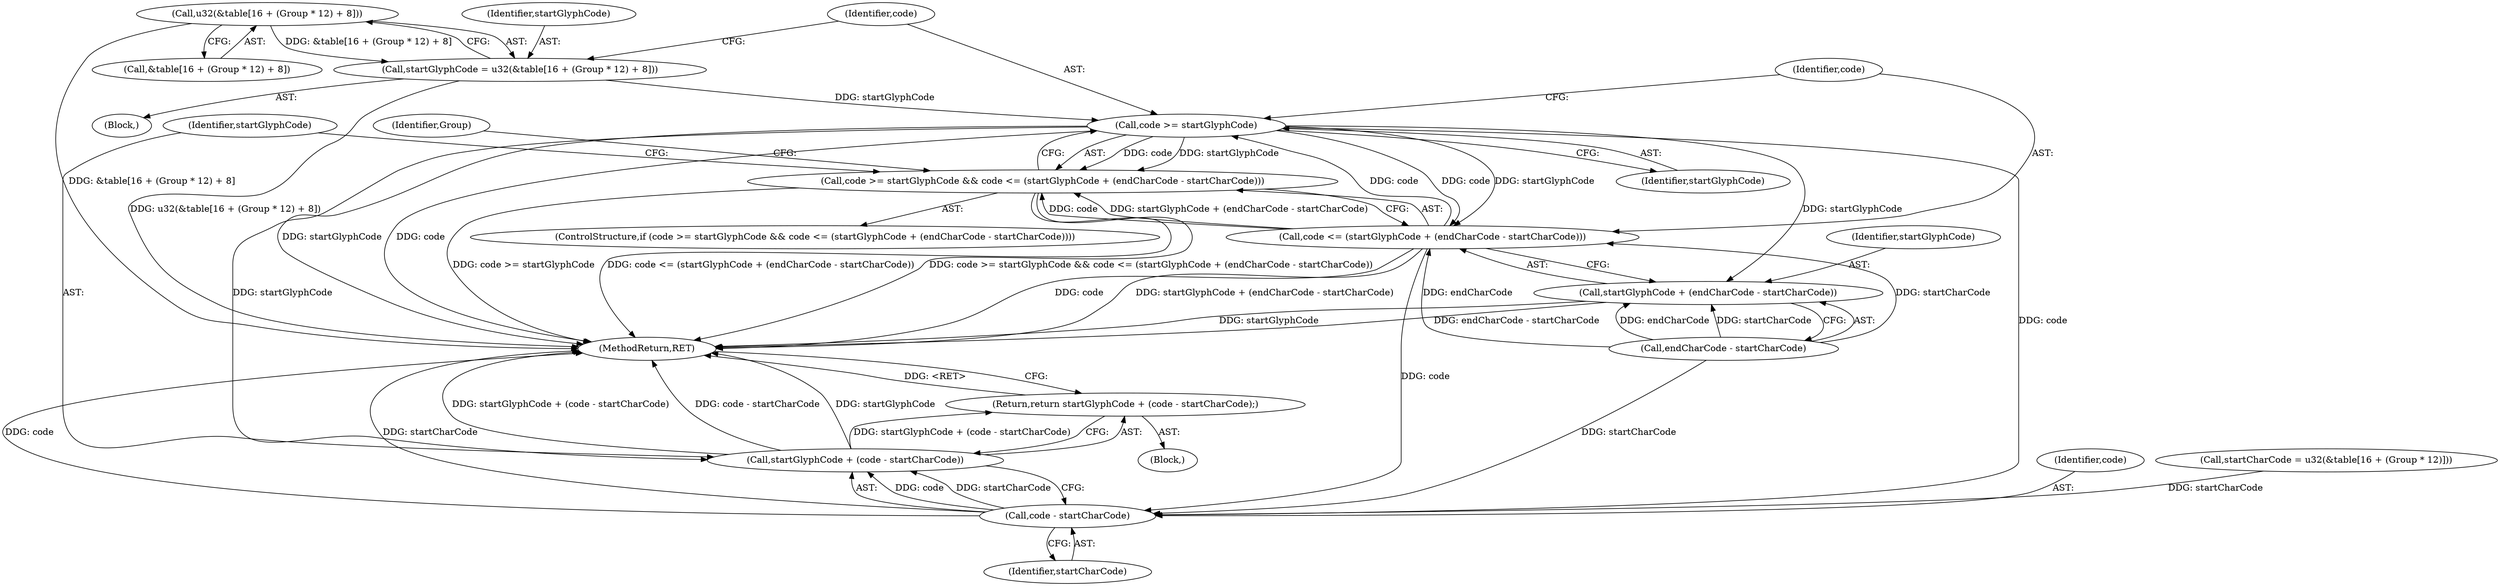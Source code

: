 digraph "0_ghostscript_961b10cdd71403072fb99401a45f3bef6ce53626@array" {
"1000837" [label="(Call,u32(&table[16 + (Group * 12) + 8]))"];
"1000835" [label="(Call,startGlyphCode = u32(&table[16 + (Group * 12) + 8]))"];
"1000850" [label="(Call,code >= startGlyphCode)"];
"1000849" [label="(Call,code >= startGlyphCode && code <= (startGlyphCode + (endCharCode - startCharCode)))"];
"1000853" [label="(Call,code <= (startGlyphCode + (endCharCode - startCharCode)))"];
"1000864" [label="(Call,code - startCharCode)"];
"1000862" [label="(Call,startGlyphCode + (code - startCharCode))"];
"1000861" [label="(Return,return startGlyphCode + (code - startCharCode);)"];
"1000855" [label="(Call,startGlyphCode + (endCharCode - startCharCode))"];
"1000854" [label="(Identifier,code)"];
"1000835" [label="(Call,startGlyphCode = u32(&table[16 + (Group * 12) + 8]))"];
"1000848" [label="(ControlStructure,if (code >= startGlyphCode && code <= (startGlyphCode + (endCharCode - startCharCode))))"];
"1000878" [label="(MethodReturn,RET)"];
"1000863" [label="(Identifier,startGlyphCode)"];
"1000836" [label="(Identifier,startGlyphCode)"];
"1000838" [label="(Call,&table[16 + (Group * 12) + 8])"];
"1000852" [label="(Identifier,startGlyphCode)"];
"1000849" [label="(Call,code >= startGlyphCode && code <= (startGlyphCode + (endCharCode - startCharCode)))"];
"1000864" [label="(Call,code - startCharCode)"];
"1000807" [label="(Block,)"];
"1000851" [label="(Identifier,code)"];
"1000862" [label="(Call,startGlyphCode + (code - startCharCode))"];
"1000850" [label="(Call,code >= startGlyphCode)"];
"1000837" [label="(Call,u32(&table[16 + (Group * 12) + 8]))"];
"1000853" [label="(Call,code <= (startGlyphCode + (endCharCode - startCharCode)))"];
"1000860" [label="(Block,)"];
"1000806" [label="(Identifier,Group)"];
"1000856" [label="(Identifier,startGlyphCode)"];
"1000865" [label="(Identifier,code)"];
"1000861" [label="(Return,return startGlyphCode + (code - startCharCode);)"];
"1000855" [label="(Call,startGlyphCode + (endCharCode - startCharCode))"];
"1000809" [label="(Call,startCharCode = u32(&table[16 + (Group * 12)]))"];
"1000866" [label="(Identifier,startCharCode)"];
"1000857" [label="(Call,endCharCode - startCharCode)"];
"1000837" -> "1000835"  [label="AST: "];
"1000837" -> "1000838"  [label="CFG: "];
"1000838" -> "1000837"  [label="AST: "];
"1000835" -> "1000837"  [label="CFG: "];
"1000837" -> "1000878"  [label="DDG: &table[16 + (Group * 12) + 8]"];
"1000837" -> "1000835"  [label="DDG: &table[16 + (Group * 12) + 8]"];
"1000835" -> "1000807"  [label="AST: "];
"1000836" -> "1000835"  [label="AST: "];
"1000851" -> "1000835"  [label="CFG: "];
"1000835" -> "1000878"  [label="DDG: u32(&table[16 + (Group * 12) + 8])"];
"1000835" -> "1000850"  [label="DDG: startGlyphCode"];
"1000850" -> "1000849"  [label="AST: "];
"1000850" -> "1000852"  [label="CFG: "];
"1000851" -> "1000850"  [label="AST: "];
"1000852" -> "1000850"  [label="AST: "];
"1000854" -> "1000850"  [label="CFG: "];
"1000849" -> "1000850"  [label="CFG: "];
"1000850" -> "1000878"  [label="DDG: code"];
"1000850" -> "1000878"  [label="DDG: startGlyphCode"];
"1000850" -> "1000849"  [label="DDG: code"];
"1000850" -> "1000849"  [label="DDG: startGlyphCode"];
"1000853" -> "1000850"  [label="DDG: code"];
"1000850" -> "1000853"  [label="DDG: code"];
"1000850" -> "1000853"  [label="DDG: startGlyphCode"];
"1000850" -> "1000855"  [label="DDG: startGlyphCode"];
"1000850" -> "1000862"  [label="DDG: startGlyphCode"];
"1000850" -> "1000864"  [label="DDG: code"];
"1000849" -> "1000848"  [label="AST: "];
"1000849" -> "1000853"  [label="CFG: "];
"1000853" -> "1000849"  [label="AST: "];
"1000863" -> "1000849"  [label="CFG: "];
"1000806" -> "1000849"  [label="CFG: "];
"1000849" -> "1000878"  [label="DDG: code >= startGlyphCode && code <= (startGlyphCode + (endCharCode - startCharCode))"];
"1000849" -> "1000878"  [label="DDG: code >= startGlyphCode"];
"1000849" -> "1000878"  [label="DDG: code <= (startGlyphCode + (endCharCode - startCharCode))"];
"1000853" -> "1000849"  [label="DDG: code"];
"1000853" -> "1000849"  [label="DDG: startGlyphCode + (endCharCode - startCharCode)"];
"1000853" -> "1000855"  [label="CFG: "];
"1000854" -> "1000853"  [label="AST: "];
"1000855" -> "1000853"  [label="AST: "];
"1000853" -> "1000878"  [label="DDG: startGlyphCode + (endCharCode - startCharCode)"];
"1000853" -> "1000878"  [label="DDG: code"];
"1000857" -> "1000853"  [label="DDG: endCharCode"];
"1000857" -> "1000853"  [label="DDG: startCharCode"];
"1000853" -> "1000864"  [label="DDG: code"];
"1000864" -> "1000862"  [label="AST: "];
"1000864" -> "1000866"  [label="CFG: "];
"1000865" -> "1000864"  [label="AST: "];
"1000866" -> "1000864"  [label="AST: "];
"1000862" -> "1000864"  [label="CFG: "];
"1000864" -> "1000878"  [label="DDG: startCharCode"];
"1000864" -> "1000878"  [label="DDG: code"];
"1000864" -> "1000862"  [label="DDG: code"];
"1000864" -> "1000862"  [label="DDG: startCharCode"];
"1000809" -> "1000864"  [label="DDG: startCharCode"];
"1000857" -> "1000864"  [label="DDG: startCharCode"];
"1000862" -> "1000861"  [label="AST: "];
"1000863" -> "1000862"  [label="AST: "];
"1000861" -> "1000862"  [label="CFG: "];
"1000862" -> "1000878"  [label="DDG: code - startCharCode"];
"1000862" -> "1000878"  [label="DDG: startGlyphCode"];
"1000862" -> "1000878"  [label="DDG: startGlyphCode + (code - startCharCode)"];
"1000862" -> "1000861"  [label="DDG: startGlyphCode + (code - startCharCode)"];
"1000861" -> "1000860"  [label="AST: "];
"1000878" -> "1000861"  [label="CFG: "];
"1000861" -> "1000878"  [label="DDG: <RET>"];
"1000855" -> "1000857"  [label="CFG: "];
"1000856" -> "1000855"  [label="AST: "];
"1000857" -> "1000855"  [label="AST: "];
"1000855" -> "1000878"  [label="DDG: endCharCode - startCharCode"];
"1000855" -> "1000878"  [label="DDG: startGlyphCode"];
"1000857" -> "1000855"  [label="DDG: endCharCode"];
"1000857" -> "1000855"  [label="DDG: startCharCode"];
}

